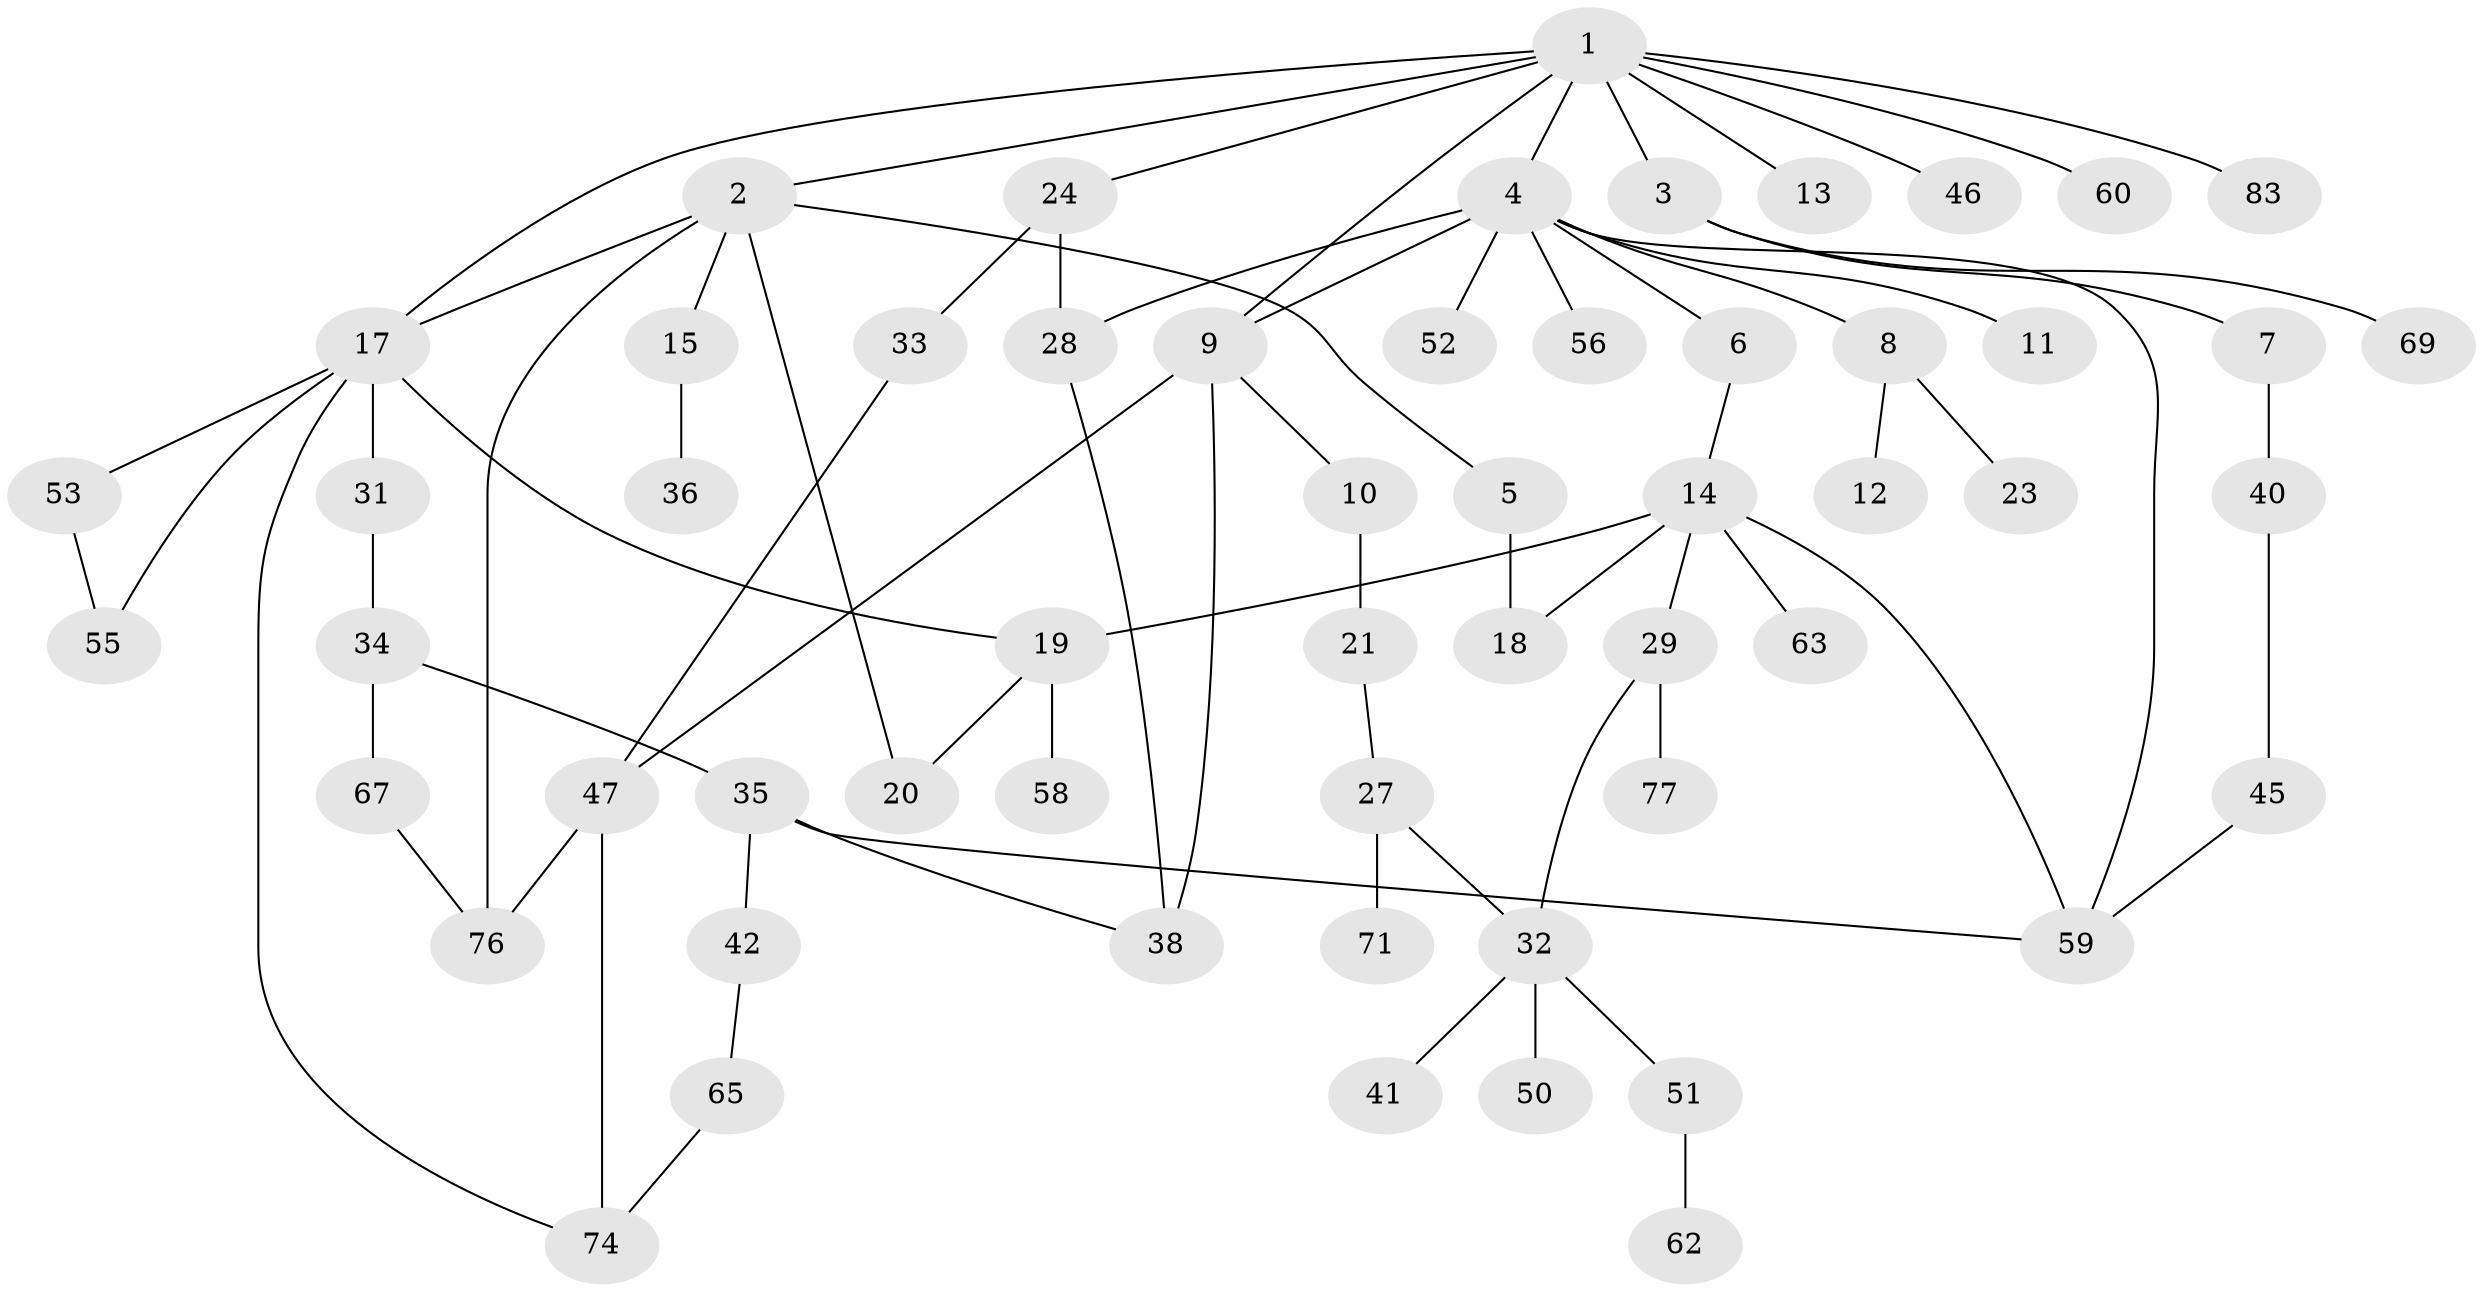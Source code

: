 // Generated by graph-tools (version 1.1) at 2025/23/03/03/25 07:23:34]
// undirected, 57 vertices, 74 edges
graph export_dot {
graph [start="1"]
  node [color=gray90,style=filled];
  1 [super="+37"];
  2 [super="+82"];
  3 [super="+25"];
  4 [super="+26"];
  5;
  6 [super="+54"];
  7 [super="+16"];
  8;
  9 [super="+73"];
  10 [super="+22"];
  11;
  12;
  13;
  14 [super="+66"];
  15;
  17 [super="+49"];
  18 [super="+30"];
  19 [super="+57"];
  20;
  21;
  23 [super="+78"];
  24 [super="+80"];
  27 [super="+64"];
  28;
  29;
  31;
  32 [super="+43"];
  33 [super="+70"];
  34 [super="+39"];
  35 [super="+72"];
  36 [super="+87"];
  38 [super="+44"];
  40;
  41;
  42 [super="+61"];
  45 [super="+48"];
  46;
  47 [super="+79"];
  50;
  51;
  52;
  53 [super="+75"];
  55;
  56 [super="+85"];
  58;
  59 [super="+86"];
  60;
  62;
  63;
  65 [super="+84"];
  67 [super="+68"];
  69;
  71;
  74 [super="+81"];
  76;
  77;
  83;
  1 -- 2;
  1 -- 3;
  1 -- 4;
  1 -- 9;
  1 -- 13;
  1 -- 24;
  1 -- 46;
  1 -- 83;
  1 -- 60;
  1 -- 17;
  2 -- 5;
  2 -- 15;
  2 -- 17;
  2 -- 20;
  2 -- 76;
  3 -- 7;
  3 -- 69;
  4 -- 6;
  4 -- 8;
  4 -- 11;
  4 -- 52;
  4 -- 56;
  4 -- 9;
  4 -- 59;
  4 -- 28;
  5 -- 18;
  6 -- 14;
  7 -- 40;
  8 -- 12;
  8 -- 23;
  9 -- 10;
  9 -- 38;
  9 -- 47;
  10 -- 21;
  14 -- 18;
  14 -- 29;
  14 -- 63;
  14 -- 59;
  14 -- 19;
  15 -- 36;
  17 -- 19;
  17 -- 31;
  17 -- 53;
  17 -- 55;
  17 -- 74;
  19 -- 58;
  19 -- 20;
  21 -- 27;
  24 -- 33;
  24 -- 28;
  27 -- 32;
  27 -- 71;
  28 -- 38;
  29 -- 32;
  29 -- 77;
  31 -- 34;
  32 -- 41;
  32 -- 50;
  32 -- 51;
  33 -- 47;
  34 -- 35;
  34 -- 67;
  35 -- 38;
  35 -- 42;
  35 -- 59;
  40 -- 45;
  42 -- 65;
  45 -- 59;
  47 -- 74;
  47 -- 76;
  51 -- 62;
  53 -- 55;
  65 -- 74;
  67 -- 76;
}

